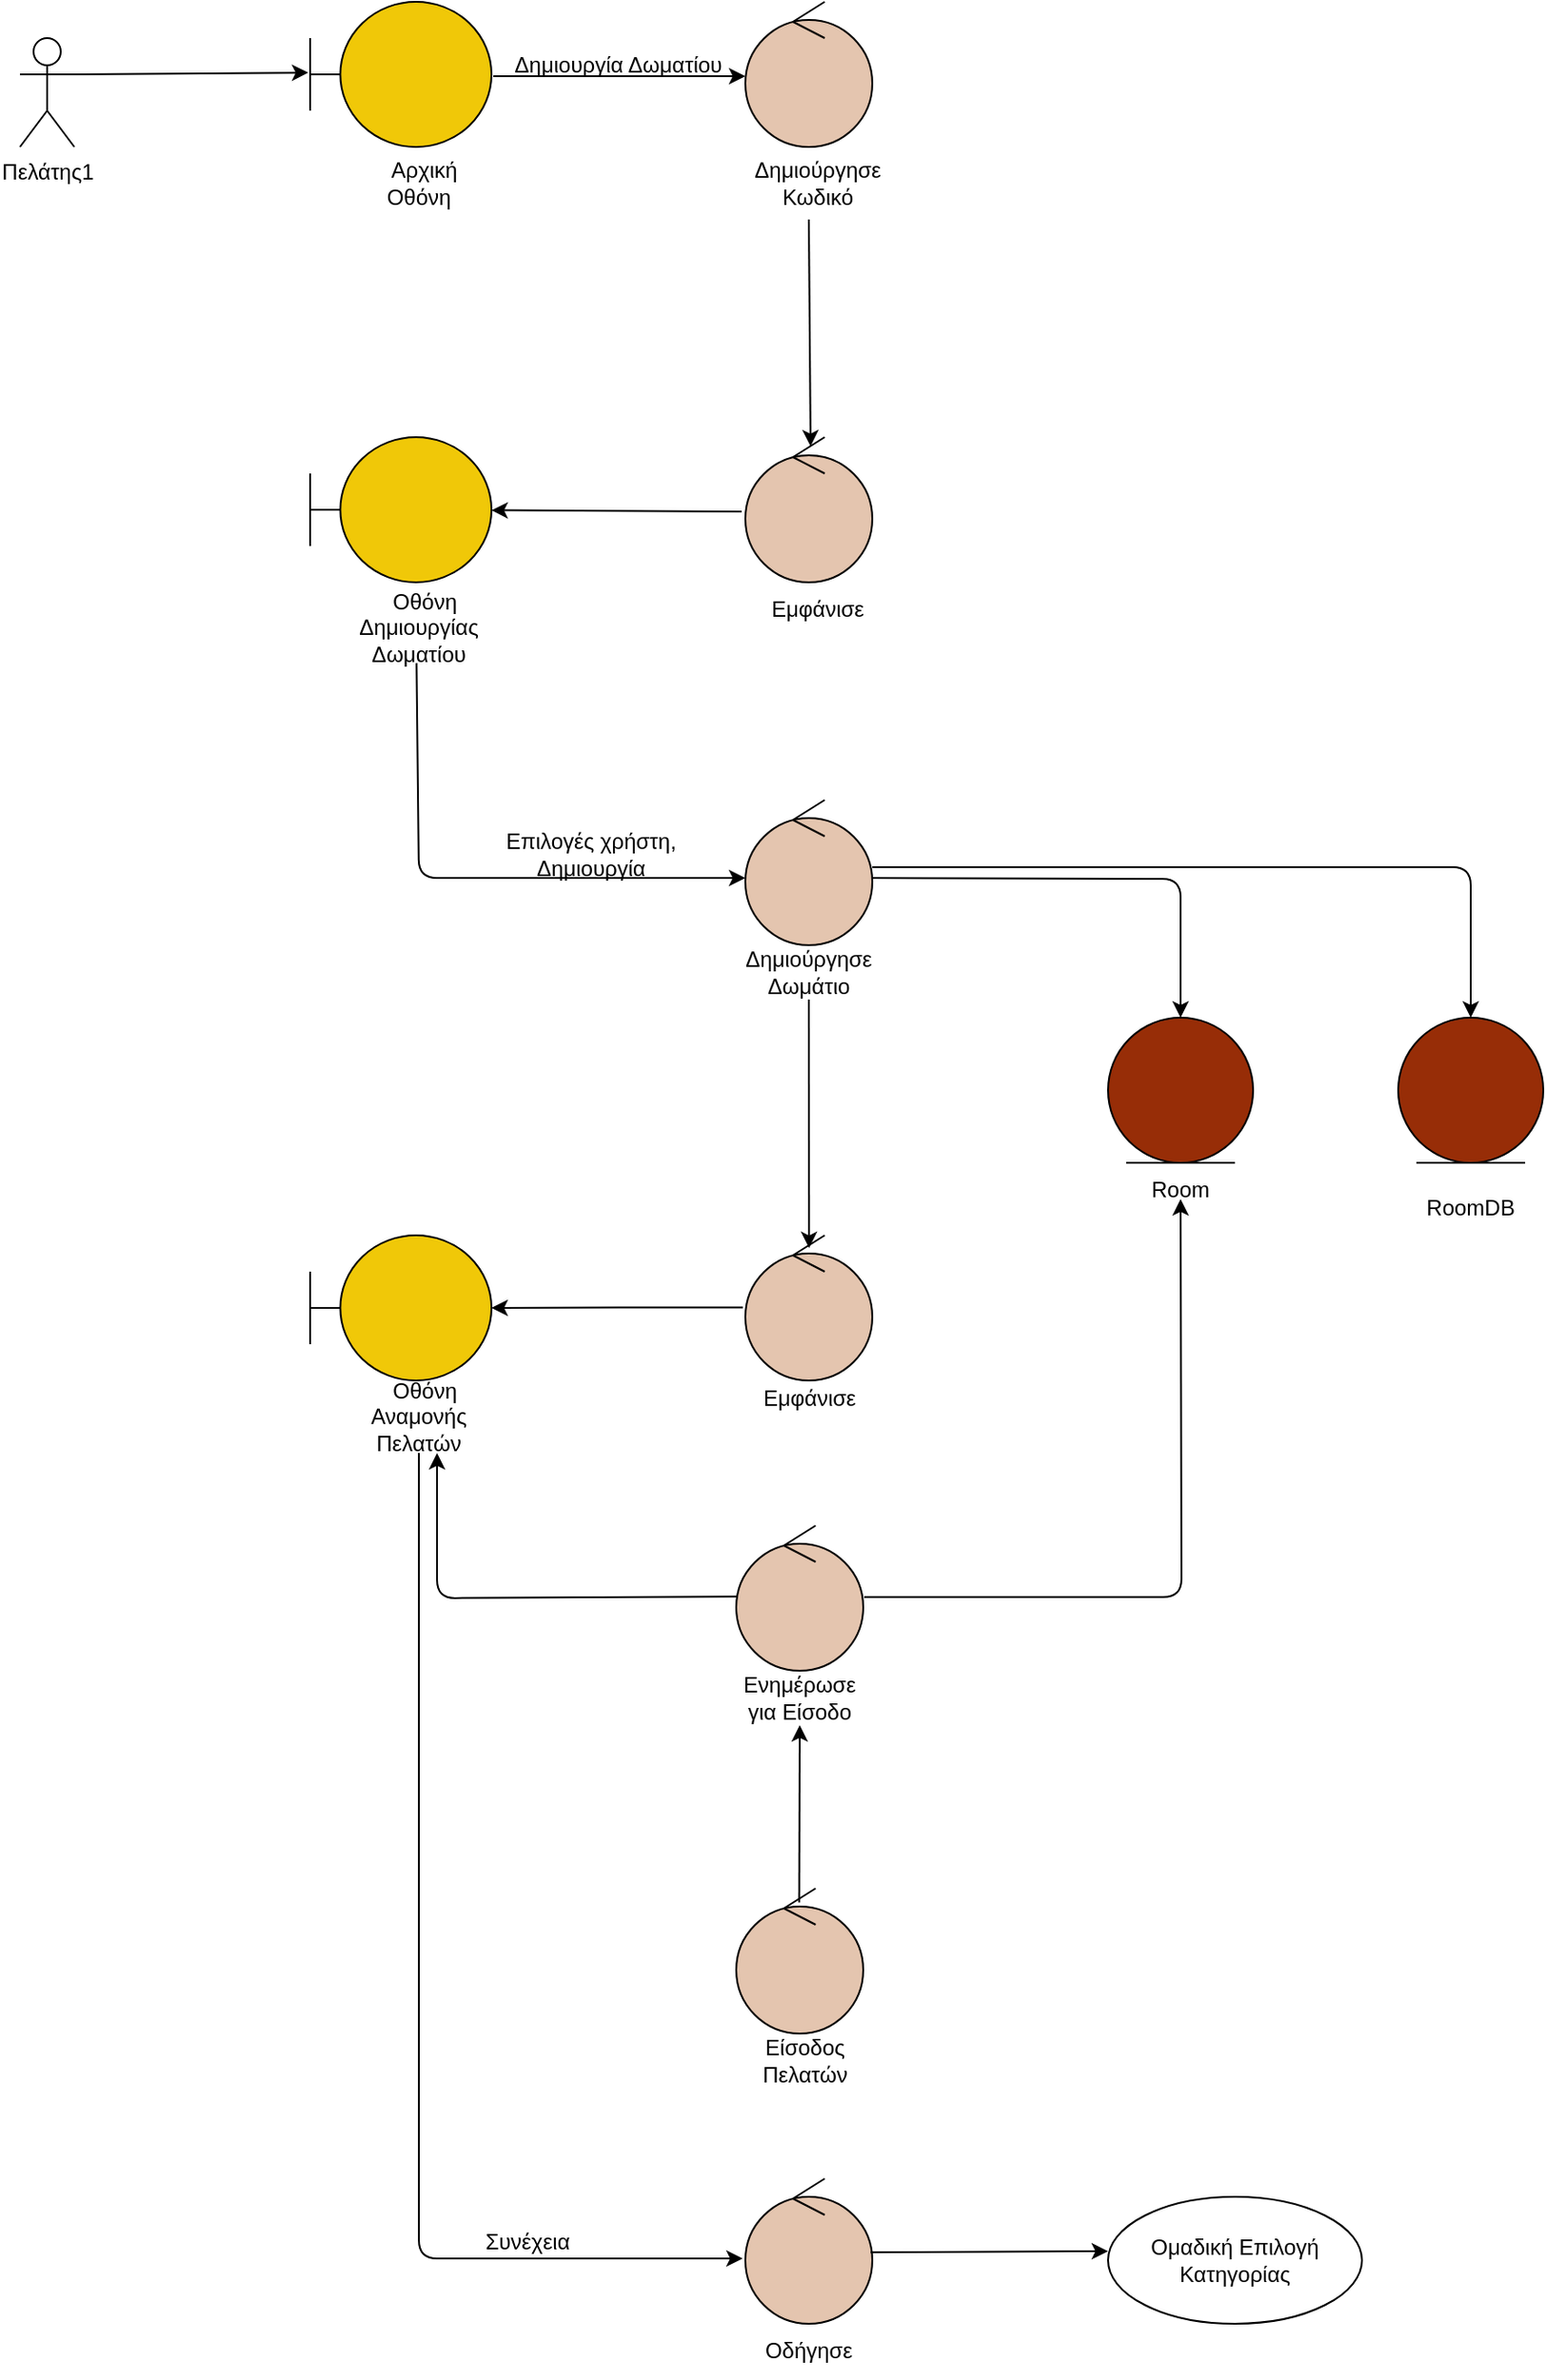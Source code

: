 <mxfile version="18.1.3" type="device"><diagram id="yCyBMPS3MhZm2c-9eRfR" name="Page-1"><mxGraphModel dx="1422" dy="762" grid="1" gridSize="10" guides="1" tooltips="1" connect="1" arrows="1" fold="1" page="1" pageScale="1" pageWidth="850" pageHeight="1100" math="0" shadow="0"><root><mxCell id="0"/><mxCell id="1" parent="0"/><mxCell id="mLevzS730IrookT-gVA6-1" value="Πελάτης1" style="shape=umlActor;verticalLabelPosition=bottom;verticalAlign=top;html=1;" parent="1" vertex="1"><mxGeometry x="40" y="100" width="30" height="60" as="geometry"/></mxCell><mxCell id="mLevzS730IrookT-gVA6-2" value="" style="shape=umlBoundary;whiteSpace=wrap;html=1;fillColor=#F0C808;" parent="1" vertex="1"><mxGeometry x="200" y="80" width="100" height="80" as="geometry"/></mxCell><mxCell id="mLevzS730IrookT-gVA6-3" value="&amp;nbsp; Αρχική Οθόνη" style="text;html=1;strokeColor=none;fillColor=none;align=center;verticalAlign=middle;whiteSpace=wrap;rounded=0;" parent="1" vertex="1"><mxGeometry x="230" y="170" width="60" height="20" as="geometry"/></mxCell><mxCell id="mLevzS730IrookT-gVA6-4" value="" style="endArrow=classic;html=1;rounded=1;exitX=1;exitY=0.333;exitDx=0;exitDy=0;exitPerimeter=0;entryX=-0.01;entryY=0.488;entryDx=0;entryDy=0;entryPerimeter=0;" parent="1" source="mLevzS730IrookT-gVA6-1" target="mLevzS730IrookT-gVA6-2" edge="1"><mxGeometry width="50" height="50" relative="1" as="geometry"><mxPoint x="150" y="360" as="sourcePoint"/><mxPoint x="200" y="310" as="targetPoint"/><Array as="points"/></mxGeometry></mxCell><mxCell id="mLevzS730IrookT-gVA6-5" value="" style="ellipse;shape=umlControl;whiteSpace=wrap;html=1;fillColor=#E4C5AF;" parent="1" vertex="1"><mxGeometry x="440" y="80" width="70" height="80" as="geometry"/></mxCell><mxCell id="mLevzS730IrookT-gVA6-6" value="" style="endArrow=classic;html=1;rounded=0;exitX=1.01;exitY=0.513;exitDx=0;exitDy=0;exitPerimeter=0;" parent="1" source="mLevzS730IrookT-gVA6-2" edge="1"><mxGeometry width="50" height="50" relative="1" as="geometry"><mxPoint x="85" y="310" as="sourcePoint"/><mxPoint x="440" y="121" as="targetPoint"/><Array as="points"/></mxGeometry></mxCell><mxCell id="mLevzS730IrookT-gVA6-7" value="Δημιούργησε Κωδικό" style="text;html=1;strokeColor=none;fillColor=none;align=center;verticalAlign=middle;whiteSpace=wrap;rounded=0;" parent="1" vertex="1"><mxGeometry x="450" y="170" width="60" height="20" as="geometry"/></mxCell><mxCell id="mLevzS730IrookT-gVA6-8" value="" style="ellipse;shape=umlControl;whiteSpace=wrap;html=1;fillColor=#E4C5AF;" parent="1" vertex="1"><mxGeometry x="440" y="320" width="70" height="80" as="geometry"/></mxCell><mxCell id="mLevzS730IrookT-gVA6-9" value="" style="shape=umlBoundary;whiteSpace=wrap;html=1;fillColor=#F0C808;" parent="1" vertex="1"><mxGeometry x="200" y="320" width="100" height="80" as="geometry"/></mxCell><mxCell id="mLevzS730IrookT-gVA6-10" value="" style="endArrow=classic;html=1;rounded=0;entryX=0.514;entryY=0.063;entryDx=0;entryDy=0;entryPerimeter=0;" parent="1" target="mLevzS730IrookT-gVA6-8" edge="1"><mxGeometry width="50" height="50" relative="1" as="geometry"><mxPoint x="475" y="200" as="sourcePoint"/><mxPoint x="450" y="131" as="targetPoint"/><Array as="points"/></mxGeometry></mxCell><mxCell id="mLevzS730IrookT-gVA6-11" value="Εμφάνισε" style="text;html=1;strokeColor=none;fillColor=none;align=center;verticalAlign=middle;whiteSpace=wrap;rounded=0;" parent="1" vertex="1"><mxGeometry x="450" y="400" width="60" height="30" as="geometry"/></mxCell><mxCell id="mLevzS730IrookT-gVA6-12" value="" style="endArrow=classic;html=1;rounded=0;exitX=-0.029;exitY=0.513;exitDx=0;exitDy=0;exitPerimeter=0;" parent="1" source="mLevzS730IrookT-gVA6-8" target="mLevzS730IrookT-gVA6-9" edge="1"><mxGeometry width="50" height="50" relative="1" as="geometry"><mxPoint x="490" y="210" as="sourcePoint"/><mxPoint x="490.98" y="335.04" as="targetPoint"/><Array as="points"/></mxGeometry></mxCell><mxCell id="mLevzS730IrookT-gVA6-13" value="&amp;nbsp; Οθόνη Δημιουργίας Δωματίου" style="text;html=1;strokeColor=none;fillColor=none;align=center;verticalAlign=middle;whiteSpace=wrap;rounded=0;" parent="1" vertex="1"><mxGeometry x="230" y="410" width="60" height="30" as="geometry"/></mxCell><mxCell id="mLevzS730IrookT-gVA6-15" value="Δημιουργία Δωματίου" style="text;html=1;strokeColor=none;fillColor=none;align=center;verticalAlign=middle;whiteSpace=wrap;rounded=0;" parent="1" vertex="1"><mxGeometry x="300" y="100" width="140" height="30" as="geometry"/></mxCell><mxCell id="mLevzS730IrookT-gVA6-16" value="" style="ellipse;shape=umlControl;whiteSpace=wrap;html=1;fillColor=#E4C5AF;" parent="1" vertex="1"><mxGeometry x="440" y="520" width="70" height="80" as="geometry"/></mxCell><mxCell id="mLevzS730IrookT-gVA6-17" value="Δημιούργησε Δωμάτιο" style="text;html=1;strokeColor=none;fillColor=none;align=center;verticalAlign=middle;whiteSpace=wrap;rounded=0;" parent="1" vertex="1"><mxGeometry x="445" y="600" width="60" height="30" as="geometry"/></mxCell><mxCell id="mLevzS730IrookT-gVA6-18" value="" style="endArrow=classic;html=1;rounded=1;exitX=0.478;exitY=1.152;exitDx=0;exitDy=0;exitPerimeter=0;" parent="1" source="mLevzS730IrookT-gVA6-13" edge="1"><mxGeometry width="50" height="50" relative="1" as="geometry"><mxPoint x="260" y="450" as="sourcePoint"/><mxPoint x="440" y="563" as="targetPoint"/><Array as="points"><mxPoint x="260" y="563"/></Array></mxGeometry></mxCell><mxCell id="mLevzS730IrookT-gVA6-19" value="" style="ellipse;shape=umlEntity;whiteSpace=wrap;html=1;fillColor=#972D07;" parent="1" vertex="1"><mxGeometry x="640" y="640" width="80" height="80" as="geometry"/></mxCell><mxCell id="mLevzS730IrookT-gVA6-20" value="Room" style="text;html=1;strokeColor=none;fillColor=none;align=center;verticalAlign=middle;whiteSpace=wrap;rounded=0;" parent="1" vertex="1"><mxGeometry x="650" y="720" width="60" height="30" as="geometry"/></mxCell><mxCell id="mLevzS730IrookT-gVA6-21" value="" style="endArrow=classic;html=1;rounded=1;entryX=0.5;entryY=0;entryDx=0;entryDy=0;edgeStyle=orthogonalEdgeStyle;" parent="1" target="mLevzS730IrookT-gVA6-19" edge="1"><mxGeometry width="50" height="50" relative="1" as="geometry"><mxPoint x="510" y="563" as="sourcePoint"/><mxPoint x="310" y="370.277" as="targetPoint"/></mxGeometry></mxCell><mxCell id="mLevzS730IrookT-gVA6-22" value="" style="ellipse;shape=umlControl;whiteSpace=wrap;html=1;fillColor=#E4C5AF;" parent="1" vertex="1"><mxGeometry x="440" y="760" width="70" height="80" as="geometry"/></mxCell><mxCell id="mLevzS730IrookT-gVA6-23" value="Εμφάνισε" style="text;html=1;strokeColor=none;fillColor=none;align=center;verticalAlign=middle;whiteSpace=wrap;rounded=0;" parent="1" vertex="1"><mxGeometry x="447.5" y="840" width="55" height="20" as="geometry"/></mxCell><mxCell id="mLevzS730IrookT-gVA6-24" value="" style="shape=umlBoundary;whiteSpace=wrap;html=1;fillColor=#F0C808;" parent="1" vertex="1"><mxGeometry x="200" y="760" width="100" height="80" as="geometry"/></mxCell><mxCell id="mLevzS730IrookT-gVA6-25" value="&amp;nbsp; Οθόνη Αναμονής Πελατών" style="text;html=1;strokeColor=none;fillColor=none;align=center;verticalAlign=middle;whiteSpace=wrap;rounded=0;" parent="1" vertex="1"><mxGeometry x="230" y="850" width="60" height="20" as="geometry"/></mxCell><mxCell id="mLevzS730IrookT-gVA6-26" value="" style="endArrow=classic;html=1;rounded=0;exitX=0.5;exitY=1;exitDx=0;exitDy=0;entryX=0.502;entryY=0.088;entryDx=0;entryDy=0;entryPerimeter=0;" parent="1" source="mLevzS730IrookT-gVA6-17" target="mLevzS730IrookT-gVA6-22" edge="1"><mxGeometry width="50" height="50" relative="1" as="geometry"><mxPoint x="447.97" y="371.04" as="sourcePoint"/><mxPoint x="310" y="370.277" as="targetPoint"/><Array as="points"/></mxGeometry></mxCell><mxCell id="mLevzS730IrookT-gVA6-27" value="" style="endArrow=classic;html=1;rounded=0;exitX=-0.019;exitY=0.497;exitDx=0;exitDy=0;exitPerimeter=0;edgeStyle=orthogonalEdgeStyle;" parent="1" source="mLevzS730IrookT-gVA6-22" target="mLevzS730IrookT-gVA6-24" edge="1"><mxGeometry width="50" height="50" relative="1" as="geometry"><mxPoint x="485" y="640" as="sourcePoint"/><mxPoint x="485.14" y="777.04" as="targetPoint"/></mxGeometry></mxCell><mxCell id="mLevzS730IrookT-gVA6-29" value="Συνέχεια" style="text;html=1;strokeColor=none;fillColor=none;align=center;verticalAlign=middle;whiteSpace=wrap;rounded=0;" parent="1" vertex="1"><mxGeometry x="250" y="1300" width="140" height="30" as="geometry"/></mxCell><mxCell id="mLevzS730IrookT-gVA6-30" value="" style="ellipse;shape=umlControl;whiteSpace=wrap;html=1;fillColor=#E4C5AF;" parent="1" vertex="1"><mxGeometry x="435" y="920" width="70" height="80" as="geometry"/></mxCell><mxCell id="mLevzS730IrookT-gVA6-31" value="Ενημέρωσε για Είσοδο" style="text;html=1;strokeColor=none;fillColor=none;align=center;verticalAlign=middle;whiteSpace=wrap;rounded=0;" parent="1" vertex="1"><mxGeometry x="440" y="1000" width="60" height="30" as="geometry"/></mxCell><mxCell id="mLevzS730IrookT-gVA6-33" value="" style="endArrow=classic;html=1;rounded=1;exitX=1.007;exitY=0.492;exitDx=0;exitDy=0;exitPerimeter=0;edgeStyle=orthogonalEdgeStyle;" parent="1" source="mLevzS730IrookT-gVA6-30" edge="1"><mxGeometry width="50" height="50" relative="1" as="geometry"><mxPoint x="510" y="960" as="sourcePoint"/><mxPoint x="680" y="740" as="targetPoint"/></mxGeometry></mxCell><mxCell id="mLevzS730IrookT-gVA6-34" value="" style="ellipse;shape=umlControl;whiteSpace=wrap;html=1;fillColor=#E4C5AF;" parent="1" vertex="1"><mxGeometry x="440" y="1280" width="70" height="80" as="geometry"/></mxCell><mxCell id="mLevzS730IrookT-gVA6-35" value="" style="endArrow=classic;html=1;rounded=1;exitX=0.006;exitY=0.489;exitDx=0;exitDy=0;exitPerimeter=0;" parent="1" source="mLevzS730IrookT-gVA6-30" edge="1"><mxGeometry width="50" height="50" relative="1" as="geometry"><mxPoint x="430" y="1000" as="sourcePoint"/><mxPoint x="270" y="880" as="targetPoint"/><Array as="points"><mxPoint x="270" y="960"/></Array></mxGeometry></mxCell><mxCell id="mLevzS730IrookT-gVA6-37" value="Οδήγησε" style="text;html=1;strokeColor=none;fillColor=none;align=center;verticalAlign=middle;whiteSpace=wrap;rounded=0;" parent="1" vertex="1"><mxGeometry x="445" y="1360" width="60" height="30" as="geometry"/></mxCell><mxCell id="mLevzS730IrookT-gVA6-39" value="" style="endArrow=classic;html=1;rounded=1;entryX=-0.021;entryY=0.55;entryDx=0;entryDy=0;entryPerimeter=0;" parent="1" target="mLevzS730IrookT-gVA6-34" edge="1"><mxGeometry width="50" height="50" relative="1" as="geometry"><mxPoint x="260" y="880" as="sourcePoint"/><mxPoint x="440" y="1280" as="targetPoint"/><Array as="points"><mxPoint x="260" y="1324"/></Array></mxGeometry></mxCell><mxCell id="mLevzS730IrookT-gVA6-40" value="" style="endArrow=classic;html=1;rounded=0;entryX=0;entryY=0.5;entryDx=0;entryDy=0;exitX=0.986;exitY=0.508;exitDx=0;exitDy=0;exitPerimeter=0;" parent="1" source="mLevzS730IrookT-gVA6-34" edge="1"><mxGeometry width="50" height="50" relative="1" as="geometry"><mxPoint x="510" y="1200" as="sourcePoint"/><mxPoint x="640" y="1320" as="targetPoint"/><Array as="points"/></mxGeometry></mxCell><mxCell id="3bFRe21QY4az10bb9vvC-3" value="" style="ellipse;shape=umlControl;whiteSpace=wrap;html=1;fillColor=#E4C5AF;" parent="1" vertex="1"><mxGeometry x="435" y="1120" width="70" height="80" as="geometry"/></mxCell><mxCell id="3bFRe21QY4az10bb9vvC-5" value="" style="endArrow=classic;html=1;rounded=0;entryX=0.5;entryY=1;entryDx=0;entryDy=0;exitX=0.496;exitY=0.097;exitDx=0;exitDy=0;exitPerimeter=0;" parent="1" source="3bFRe21QY4az10bb9vvC-3" target="mLevzS730IrookT-gVA6-31" edge="1"><mxGeometry width="50" height="50" relative="1" as="geometry"><mxPoint x="470" y="1120" as="sourcePoint"/><mxPoint x="630" y="1130" as="targetPoint"/></mxGeometry></mxCell><mxCell id="3bFRe21QY4az10bb9vvC-6" value="Είσοδος Πελατών" style="text;html=1;strokeColor=none;fillColor=none;align=center;verticalAlign=middle;whiteSpace=wrap;rounded=0;" parent="1" vertex="1"><mxGeometry x="442.5" y="1200" width="60" height="30" as="geometry"/></mxCell><mxCell id="bpAxAIzu3JaA3G-2G17v-1" value="Επιλογές χρήστη, Δημιουργία" style="text;html=1;strokeColor=none;fillColor=none;align=center;verticalAlign=middle;whiteSpace=wrap;rounded=0;" parent="1" vertex="1"><mxGeometry x="285" y="535" width="140" height="30" as="geometry"/></mxCell><mxCell id="Zc-GGOMPA0AopOFoLSCN-1" value="Ομαδική Επιλογή Κατηγορίας" style="ellipse;whiteSpace=wrap;html=1;" vertex="1" parent="1"><mxGeometry x="640" y="1290" width="140" height="70" as="geometry"/></mxCell><mxCell id="Zc-GGOMPA0AopOFoLSCN-4" value="" style="ellipse;shape=umlEntity;whiteSpace=wrap;html=1;fillColor=#972D07;" vertex="1" parent="1"><mxGeometry x="800" y="640" width="80" height="80" as="geometry"/></mxCell><mxCell id="Zc-GGOMPA0AopOFoLSCN-5" value="RoomDB" style="text;html=1;strokeColor=none;fillColor=none;align=center;verticalAlign=middle;whiteSpace=wrap;rounded=0;" vertex="1" parent="1"><mxGeometry x="810" y="730" width="60" height="30" as="geometry"/></mxCell><mxCell id="Zc-GGOMPA0AopOFoLSCN-6" value="" style="endArrow=classic;html=1;rounded=1;exitX=1;exitY=0.463;exitDx=0;exitDy=0;entryX=0.5;entryY=0;entryDx=0;entryDy=0;exitPerimeter=0;edgeStyle=orthogonalEdgeStyle;" edge="1" parent="1" source="mLevzS730IrookT-gVA6-16" target="Zc-GGOMPA0AopOFoLSCN-4"><mxGeometry width="50" height="50" relative="1" as="geometry"><mxPoint x="522.73" y="573.44" as="sourcePoint"/><mxPoint x="690" y="650" as="targetPoint"/></mxGeometry></mxCell></root></mxGraphModel></diagram></mxfile>
